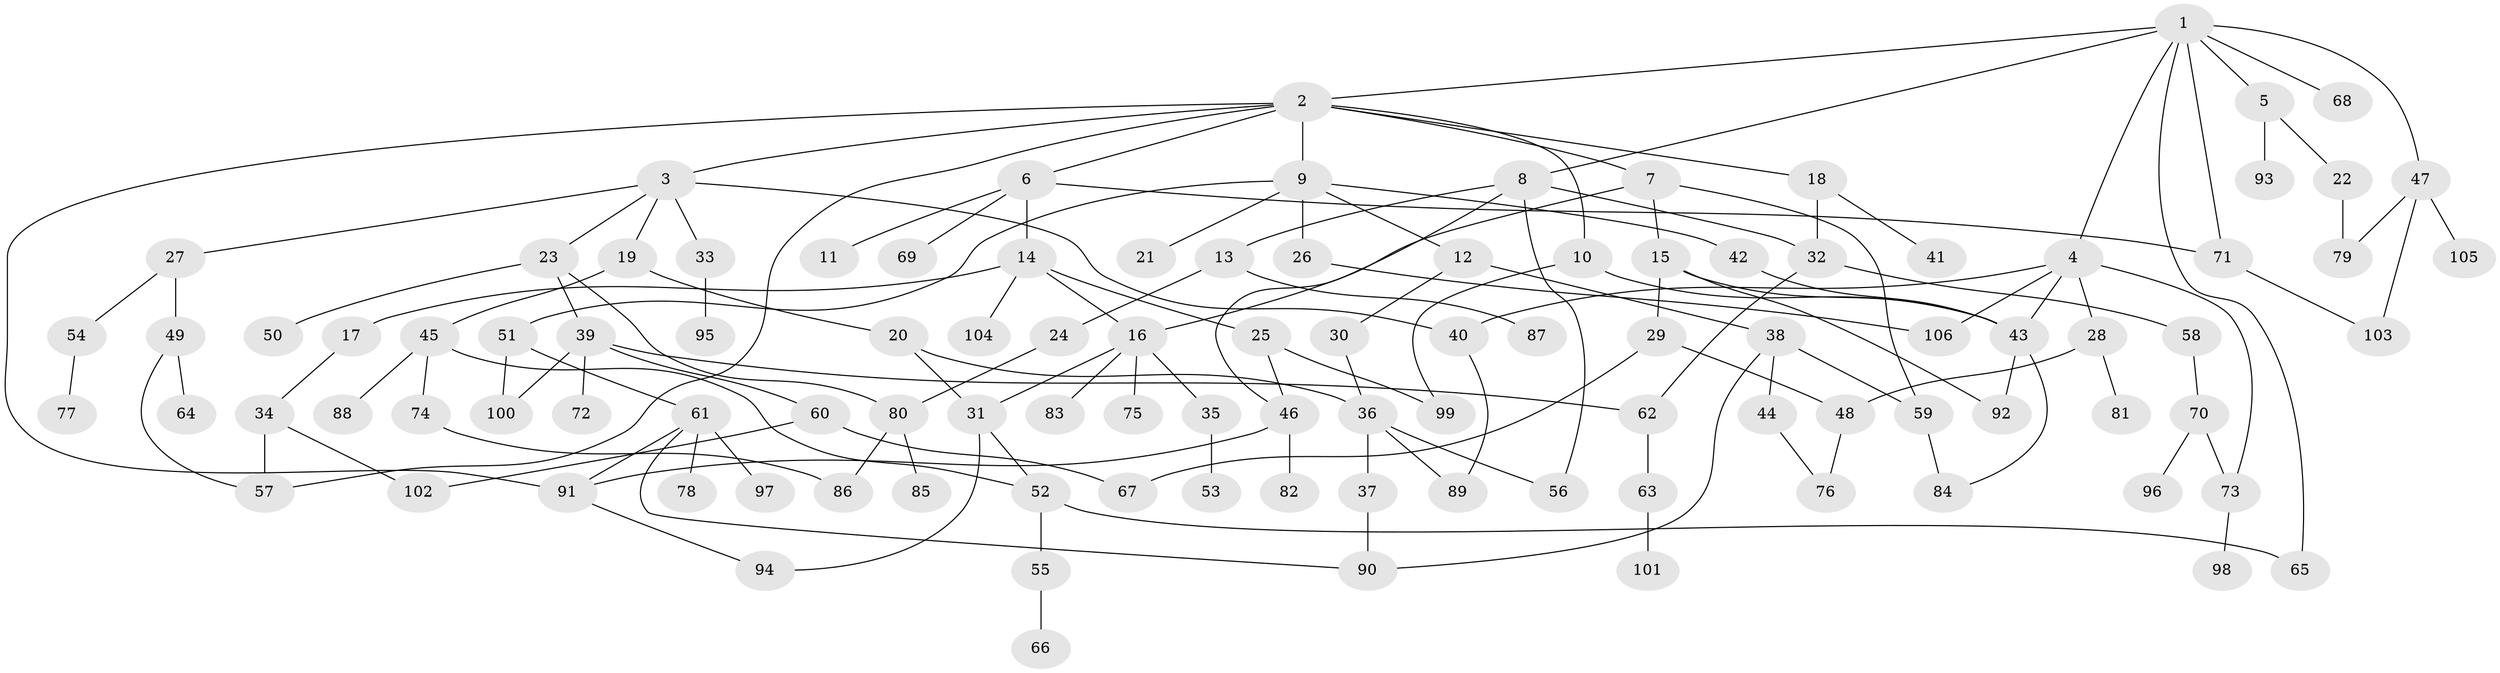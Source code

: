 // Generated by graph-tools (version 1.1) at 2025/49/03/09/25 03:49:21]
// undirected, 106 vertices, 142 edges
graph export_dot {
graph [start="1"]
  node [color=gray90,style=filled];
  1;
  2;
  3;
  4;
  5;
  6;
  7;
  8;
  9;
  10;
  11;
  12;
  13;
  14;
  15;
  16;
  17;
  18;
  19;
  20;
  21;
  22;
  23;
  24;
  25;
  26;
  27;
  28;
  29;
  30;
  31;
  32;
  33;
  34;
  35;
  36;
  37;
  38;
  39;
  40;
  41;
  42;
  43;
  44;
  45;
  46;
  47;
  48;
  49;
  50;
  51;
  52;
  53;
  54;
  55;
  56;
  57;
  58;
  59;
  60;
  61;
  62;
  63;
  64;
  65;
  66;
  67;
  68;
  69;
  70;
  71;
  72;
  73;
  74;
  75;
  76;
  77;
  78;
  79;
  80;
  81;
  82;
  83;
  84;
  85;
  86;
  87;
  88;
  89;
  90;
  91;
  92;
  93;
  94;
  95;
  96;
  97;
  98;
  99;
  100;
  101;
  102;
  103;
  104;
  105;
  106;
  1 -- 2;
  1 -- 4;
  1 -- 5;
  1 -- 8;
  1 -- 47;
  1 -- 65;
  1 -- 68;
  1 -- 71;
  2 -- 3;
  2 -- 6;
  2 -- 7;
  2 -- 9;
  2 -- 10;
  2 -- 18;
  2 -- 57;
  2 -- 91;
  3 -- 19;
  3 -- 23;
  3 -- 27;
  3 -- 33;
  3 -- 40;
  4 -- 28;
  4 -- 40;
  4 -- 43;
  4 -- 73;
  4 -- 106;
  5 -- 22;
  5 -- 93;
  6 -- 11;
  6 -- 14;
  6 -- 69;
  6 -- 71;
  7 -- 15;
  7 -- 16;
  7 -- 59;
  8 -- 13;
  8 -- 46;
  8 -- 56;
  8 -- 32;
  9 -- 12;
  9 -- 21;
  9 -- 26;
  9 -- 42;
  9 -- 51;
  10 -- 43;
  10 -- 99;
  12 -- 30;
  12 -- 38;
  13 -- 24;
  13 -- 87;
  14 -- 16;
  14 -- 17;
  14 -- 25;
  14 -- 104;
  15 -- 29;
  15 -- 43;
  15 -- 92;
  16 -- 31;
  16 -- 35;
  16 -- 75;
  16 -- 83;
  17 -- 34;
  18 -- 32;
  18 -- 41;
  19 -- 20;
  19 -- 45;
  20 -- 31;
  20 -- 36;
  22 -- 79;
  23 -- 39;
  23 -- 50;
  23 -- 80;
  24 -- 80;
  25 -- 46;
  25 -- 99;
  26 -- 106;
  27 -- 49;
  27 -- 54;
  28 -- 81;
  28 -- 48;
  29 -- 48;
  29 -- 67;
  30 -- 36;
  31 -- 52;
  31 -- 94;
  32 -- 58;
  32 -- 62;
  33 -- 95;
  34 -- 57;
  34 -- 102;
  35 -- 53;
  36 -- 37;
  36 -- 56;
  36 -- 89;
  37 -- 90;
  38 -- 44;
  38 -- 59;
  38 -- 90;
  39 -- 60;
  39 -- 72;
  39 -- 100;
  39 -- 62;
  40 -- 89;
  42 -- 43;
  43 -- 84;
  43 -- 92;
  44 -- 76;
  45 -- 74;
  45 -- 88;
  45 -- 52;
  46 -- 82;
  46 -- 91;
  47 -- 79;
  47 -- 103;
  47 -- 105;
  48 -- 76;
  49 -- 64;
  49 -- 57;
  51 -- 61;
  51 -- 100;
  52 -- 55;
  52 -- 65;
  54 -- 77;
  55 -- 66;
  58 -- 70;
  59 -- 84;
  60 -- 102;
  60 -- 67;
  61 -- 78;
  61 -- 90;
  61 -- 97;
  61 -- 91;
  62 -- 63;
  63 -- 101;
  70 -- 73;
  70 -- 96;
  71 -- 103;
  73 -- 98;
  74 -- 86;
  80 -- 85;
  80 -- 86;
  91 -- 94;
}
